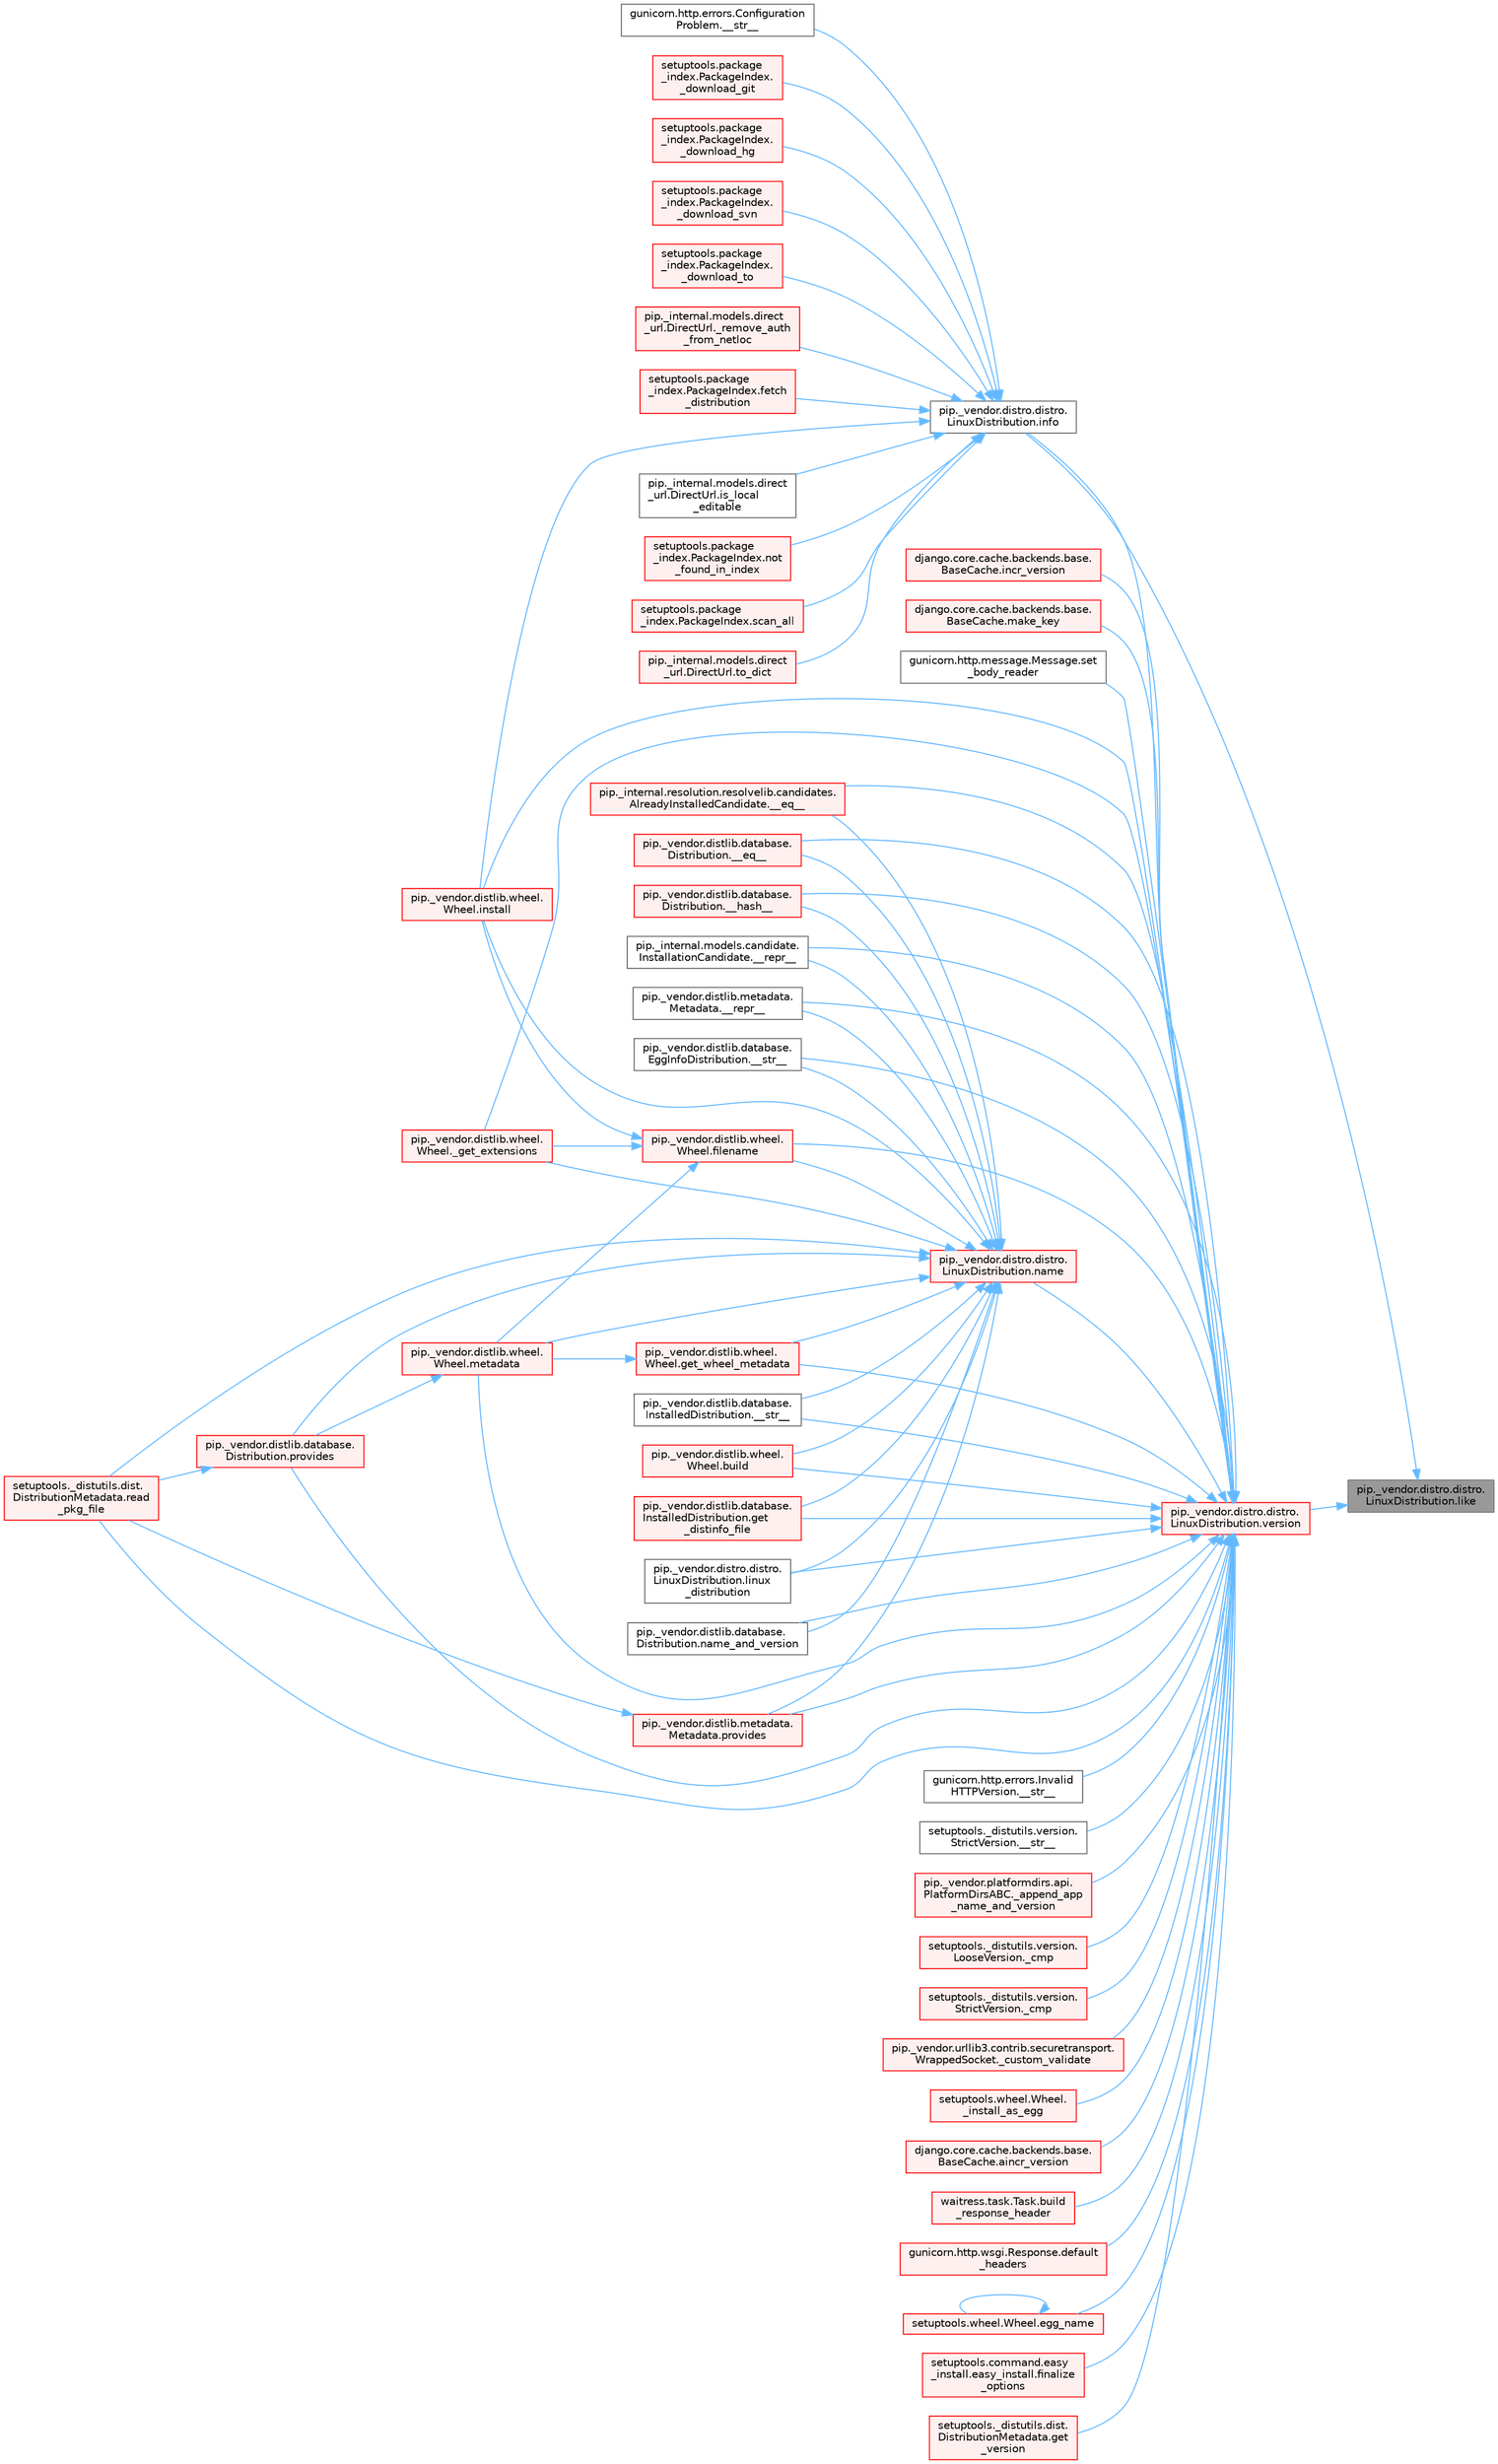 digraph "pip._vendor.distro.distro.LinuxDistribution.like"
{
 // LATEX_PDF_SIZE
  bgcolor="transparent";
  edge [fontname=Helvetica,fontsize=10,labelfontname=Helvetica,labelfontsize=10];
  node [fontname=Helvetica,fontsize=10,shape=box,height=0.2,width=0.4];
  rankdir="RL";
  Node1 [id="Node000001",label="pip._vendor.distro.distro.\lLinuxDistribution.like",height=0.2,width=0.4,color="gray40", fillcolor="grey60", style="filled", fontcolor="black",tooltip=" "];
  Node1 -> Node2 [id="edge1_Node000001_Node000002",dir="back",color="steelblue1",style="solid",tooltip=" "];
  Node2 [id="Node000002",label="pip._vendor.distro.distro.\lLinuxDistribution.info",height=0.2,width=0.4,color="grey40", fillcolor="white", style="filled",URL="$classpip_1_1__vendor_1_1distro_1_1distro_1_1_linux_distribution.html#a006af842ff29a5797a718d5b6f853c95",tooltip=" "];
  Node2 -> Node3 [id="edge2_Node000002_Node000003",dir="back",color="steelblue1",style="solid",tooltip=" "];
  Node3 [id="Node000003",label="gunicorn.http.errors.Configuration\lProblem.__str__",height=0.2,width=0.4,color="grey40", fillcolor="white", style="filled",URL="$classgunicorn_1_1http_1_1errors_1_1_configuration_problem.html#a08b541e472ddcb99f48f882331f9c633",tooltip=" "];
  Node2 -> Node4 [id="edge3_Node000002_Node000004",dir="back",color="steelblue1",style="solid",tooltip=" "];
  Node4 [id="Node000004",label="setuptools.package\l_index.PackageIndex.\l_download_git",height=0.2,width=0.4,color="red", fillcolor="#FFF0F0", style="filled",URL="$classsetuptools_1_1package__index_1_1_package_index.html#ab1314a1d26917b0a04cc8ece0032d7e3",tooltip=" "];
  Node2 -> Node10 [id="edge4_Node000002_Node000010",dir="back",color="steelblue1",style="solid",tooltip=" "];
  Node10 [id="Node000010",label="setuptools.package\l_index.PackageIndex.\l_download_hg",height=0.2,width=0.4,color="red", fillcolor="#FFF0F0", style="filled",URL="$classsetuptools_1_1package__index_1_1_package_index.html#a0ee548df8c0f94ba441bcd80fa3e5103",tooltip=" "];
  Node2 -> Node11 [id="edge5_Node000002_Node000011",dir="back",color="steelblue1",style="solid",tooltip=" "];
  Node11 [id="Node000011",label="setuptools.package\l_index.PackageIndex.\l_download_svn",height=0.2,width=0.4,color="red", fillcolor="#FFF0F0", style="filled",URL="$classsetuptools_1_1package__index_1_1_package_index.html#a81dace6f0ecf75081f9fad736c19f0ad",tooltip=" "];
  Node2 -> Node14 [id="edge6_Node000002_Node000014",dir="back",color="steelblue1",style="solid",tooltip=" "];
  Node14 [id="Node000014",label="setuptools.package\l_index.PackageIndex.\l_download_to",height=0.2,width=0.4,color="red", fillcolor="#FFF0F0", style="filled",URL="$classsetuptools_1_1package__index_1_1_package_index.html#aeccafd2a1047436cd2ad36119fea849c",tooltip=" "];
  Node2 -> Node15 [id="edge7_Node000002_Node000015",dir="back",color="steelblue1",style="solid",tooltip=" "];
  Node15 [id="Node000015",label="pip._internal.models.direct\l_url.DirectUrl._remove_auth\l_from_netloc",height=0.2,width=0.4,color="red", fillcolor="#FFF0F0", style="filled",URL="$classpip_1_1__internal_1_1models_1_1direct__url_1_1_direct_url.html#a67ca6b45b59c3d0c5c365e6c201f8606",tooltip=" "];
  Node2 -> Node7 [id="edge8_Node000002_Node000007",dir="back",color="steelblue1",style="solid",tooltip=" "];
  Node7 [id="Node000007",label="setuptools.package\l_index.PackageIndex.fetch\l_distribution",height=0.2,width=0.4,color="red", fillcolor="#FFF0F0", style="filled",URL="$classsetuptools_1_1package__index_1_1_package_index.html#ac5576b29d3cea2f46cf7f84d7a991cbe",tooltip=" "];
  Node2 -> Node594 [id="edge9_Node000002_Node000594",dir="back",color="steelblue1",style="solid",tooltip=" "];
  Node594 [id="Node000594",label="pip._vendor.distlib.wheel.\lWheel.install",height=0.2,width=0.4,color="red", fillcolor="#FFF0F0", style="filled",URL="$classpip_1_1__vendor_1_1distlib_1_1wheel_1_1_wheel.html#a2d42ca18eda62d320111afef46504f5c",tooltip=" "];
  Node2 -> Node595 [id="edge10_Node000002_Node000595",dir="back",color="steelblue1",style="solid",tooltip=" "];
  Node595 [id="Node000595",label="pip._internal.models.direct\l_url.DirectUrl.is_local\l_editable",height=0.2,width=0.4,color="grey40", fillcolor="white", style="filled",URL="$classpip_1_1__internal_1_1models_1_1direct__url_1_1_direct_url.html#acbbe586323346ab82ae87486b6df5530",tooltip=" "];
  Node2 -> Node596 [id="edge11_Node000002_Node000596",dir="back",color="steelblue1",style="solid",tooltip=" "];
  Node596 [id="Node000596",label="setuptools.package\l_index.PackageIndex.not\l_found_in_index",height=0.2,width=0.4,color="red", fillcolor="#FFF0F0", style="filled",URL="$classsetuptools_1_1package__index_1_1_package_index.html#a84e2a83509f553cd8357b38ff525fa10",tooltip=" "];
  Node2 -> Node599 [id="edge12_Node000002_Node000599",dir="back",color="steelblue1",style="solid",tooltip=" "];
  Node599 [id="Node000599",label="setuptools.package\l_index.PackageIndex.scan_all",height=0.2,width=0.4,color="red", fillcolor="#FFF0F0", style="filled",URL="$classsetuptools_1_1package__index_1_1_package_index.html#ac9b166c96ce16e09e23ab0603a253c33",tooltip=" "];
  Node2 -> Node17 [id="edge13_Node000002_Node000017",dir="back",color="steelblue1",style="solid",tooltip=" "];
  Node17 [id="Node000017",label="pip._internal.models.direct\l_url.DirectUrl.to_dict",height=0.2,width=0.4,color="red", fillcolor="#FFF0F0", style="filled",URL="$classpip_1_1__internal_1_1models_1_1direct__url_1_1_direct_url.html#ab3a05143f7057bf300597cd147dadaa3",tooltip=" "];
  Node1 -> Node3179 [id="edge14_Node000001_Node003179",dir="back",color="steelblue1",style="solid",tooltip=" "];
  Node3179 [id="Node003179",label="pip._vendor.distro.distro.\lLinuxDistribution.version",height=0.2,width=0.4,color="red", fillcolor="#FFF0F0", style="filled",URL="$classpip_1_1__vendor_1_1distro_1_1distro_1_1_linux_distribution.html#a35f4d1557d49774f4cb5c3f52fca0676",tooltip=" "];
  Node3179 -> Node967 [id="edge15_Node003179_Node000967",dir="back",color="steelblue1",style="solid",tooltip=" "];
  Node967 [id="Node000967",label="pip._internal.resolution.resolvelib.candidates.\lAlreadyInstalledCandidate.__eq__",height=0.2,width=0.4,color="red", fillcolor="#FFF0F0", style="filled",URL="$classpip_1_1__internal_1_1resolution_1_1resolvelib_1_1candidates_1_1_already_installed_candidate.html#a94393be14236fb68b64ac2b9f1e89d53",tooltip=" "];
  Node3179 -> Node968 [id="edge16_Node003179_Node000968",dir="back",color="steelblue1",style="solid",tooltip=" "];
  Node968 [id="Node000968",label="pip._vendor.distlib.database.\lDistribution.__eq__",height=0.2,width=0.4,color="red", fillcolor="#FFF0F0", style="filled",URL="$classpip_1_1__vendor_1_1distlib_1_1database_1_1_distribution.html#aba7030b239fad6f8faac6fcb9bec27c2",tooltip=" "];
  Node3179 -> Node982 [id="edge17_Node003179_Node000982",dir="back",color="steelblue1",style="solid",tooltip=" "];
  Node982 [id="Node000982",label="pip._vendor.distlib.database.\lDistribution.__hash__",height=0.2,width=0.4,color="red", fillcolor="#FFF0F0", style="filled",URL="$classpip_1_1__vendor_1_1distlib_1_1database_1_1_distribution.html#af9d117c9909f8cbf07f12c723b145c3b",tooltip=" "];
  Node3179 -> Node259 [id="edge18_Node003179_Node000259",dir="back",color="steelblue1",style="solid",tooltip=" "];
  Node259 [id="Node000259",label="pip._internal.models.candidate.\lInstallationCandidate.__repr__",height=0.2,width=0.4,color="grey40", fillcolor="white", style="filled",URL="$classpip_1_1__internal_1_1models_1_1candidate_1_1_installation_candidate.html#a49ee1c1d2c89b1877a103e615b0b1d0b",tooltip=" "];
  Node3179 -> Node1000 [id="edge19_Node003179_Node001000",dir="back",color="steelblue1",style="solid",tooltip=" "];
  Node1000 [id="Node001000",label="pip._vendor.distlib.metadata.\lMetadata.__repr__",height=0.2,width=0.4,color="grey40", fillcolor="white", style="filled",URL="$classpip_1_1__vendor_1_1distlib_1_1metadata_1_1_metadata.html#a74bb36abb79e822c290a5b685c928143",tooltip=" "];
  Node3179 -> Node2748 [id="edge20_Node003179_Node002748",dir="back",color="steelblue1",style="solid",tooltip=" "];
  Node2748 [id="Node002748",label="gunicorn.http.errors.Invalid\lHTTPVersion.__str__",height=0.2,width=0.4,color="grey40", fillcolor="white", style="filled",URL="$classgunicorn_1_1http_1_1errors_1_1_invalid_h_t_t_p_version.html#a999e842d9532ffbcead19ce2d4a279ba",tooltip=" "];
  Node3179 -> Node1023 [id="edge21_Node003179_Node001023",dir="back",color="steelblue1",style="solid",tooltip=" "];
  Node1023 [id="Node001023",label="pip._vendor.distlib.database.\lEggInfoDistribution.__str__",height=0.2,width=0.4,color="grey40", fillcolor="white", style="filled",URL="$classpip_1_1__vendor_1_1distlib_1_1database_1_1_egg_info_distribution.html#af41b6da57632e98e70bc1048b804289f",tooltip=" "];
  Node3179 -> Node1024 [id="edge22_Node003179_Node001024",dir="back",color="steelblue1",style="solid",tooltip=" "];
  Node1024 [id="Node001024",label="pip._vendor.distlib.database.\lInstalledDistribution.__str__",height=0.2,width=0.4,color="grey40", fillcolor="white", style="filled",URL="$classpip_1_1__vendor_1_1distlib_1_1database_1_1_installed_distribution.html#a3650cd463a3185da518af72cc8ac9411",tooltip=" "];
  Node3179 -> Node2749 [id="edge23_Node003179_Node002749",dir="back",color="steelblue1",style="solid",tooltip=" "];
  Node2749 [id="Node002749",label="setuptools._distutils.version.\lStrictVersion.__str__",height=0.2,width=0.4,color="grey40", fillcolor="white", style="filled",URL="$classsetuptools_1_1__distutils_1_1version_1_1_strict_version.html#a8d088ea2b9ec20a54671c466e9f82d72",tooltip=" "];
  Node3179 -> Node2750 [id="edge24_Node003179_Node002750",dir="back",color="steelblue1",style="solid",tooltip=" "];
  Node2750 [id="Node002750",label="pip._vendor.platformdirs.api.\lPlatformDirsABC._append_app\l_name_and_version",height=0.2,width=0.4,color="red", fillcolor="#FFF0F0", style="filled",URL="$classpip_1_1__vendor_1_1platformdirs_1_1api_1_1_platform_dirs_a_b_c.html#ae786f3f45abba6f0a283b9ccbc98e626",tooltip=" "];
  Node3179 -> Node2780 [id="edge25_Node003179_Node002780",dir="back",color="steelblue1",style="solid",tooltip=" "];
  Node2780 [id="Node002780",label="setuptools._distutils.version.\lLooseVersion._cmp",height=0.2,width=0.4,color="red", fillcolor="#FFF0F0", style="filled",URL="$classsetuptools_1_1__distutils_1_1version_1_1_loose_version.html#ae34a75c3977228cbb3f658b87d7a8302",tooltip=" "];
  Node3179 -> Node2786 [id="edge26_Node003179_Node002786",dir="back",color="steelblue1",style="solid",tooltip=" "];
  Node2786 [id="Node002786",label="setuptools._distutils.version.\lStrictVersion._cmp",height=0.2,width=0.4,color="red", fillcolor="#FFF0F0", style="filled",URL="$classsetuptools_1_1__distutils_1_1version_1_1_strict_version.html#a4ee1ca0787935f5c04b658198e72c56b",tooltip=" "];
  Node3179 -> Node103 [id="edge27_Node003179_Node000103",dir="back",color="steelblue1",style="solid",tooltip=" "];
  Node103 [id="Node000103",label="pip._vendor.urllib3.contrib.securetransport.\lWrappedSocket._custom_validate",height=0.2,width=0.4,color="red", fillcolor="#FFF0F0", style="filled",URL="$classpip_1_1__vendor_1_1urllib3_1_1contrib_1_1securetransport_1_1_wrapped_socket.html#a792d7036b5574cd74ffbf75a1d40e8ea",tooltip=" "];
  Node3179 -> Node578 [id="edge28_Node003179_Node000578",dir="back",color="steelblue1",style="solid",tooltip=" "];
  Node578 [id="Node000578",label="pip._vendor.distlib.wheel.\lWheel._get_extensions",height=0.2,width=0.4,color="red", fillcolor="#FFF0F0", style="filled",URL="$classpip_1_1__vendor_1_1distlib_1_1wheel_1_1_wheel.html#a73a762e18348cb6866fe316c4796fb50",tooltip=" "];
  Node3179 -> Node2713 [id="edge29_Node003179_Node002713",dir="back",color="steelblue1",style="solid",tooltip=" "];
  Node2713 [id="Node002713",label="setuptools.wheel.Wheel.\l_install_as_egg",height=0.2,width=0.4,color="red", fillcolor="#FFF0F0", style="filled",URL="$classsetuptools_1_1wheel_1_1_wheel.html#a90dcd30b57aed6e637f73721a1f89a52",tooltip=" "];
  Node3179 -> Node2787 [id="edge30_Node003179_Node002787",dir="back",color="steelblue1",style="solid",tooltip=" "];
  Node2787 [id="Node002787",label="django.core.cache.backends.base.\lBaseCache.aincr_version",height=0.2,width=0.4,color="red", fillcolor="#FFF0F0", style="filled",URL="$classdjango_1_1core_1_1cache_1_1backends_1_1base_1_1_base_cache.html#a5bdde3e56edd5e24f410210663fe1ae3",tooltip=" "];
  Node3179 -> Node1165 [id="edge31_Node003179_Node001165",dir="back",color="steelblue1",style="solid",tooltip=" "];
  Node1165 [id="Node001165",label="pip._vendor.distlib.wheel.\lWheel.build",height=0.2,width=0.4,color="red", fillcolor="#FFF0F0", style="filled",URL="$classpip_1_1__vendor_1_1distlib_1_1wheel_1_1_wheel.html#ac210c34fbaf3d638f1aef7af5627e002",tooltip=" "];
  Node3179 -> Node2789 [id="edge32_Node003179_Node002789",dir="back",color="steelblue1",style="solid",tooltip=" "];
  Node2789 [id="Node002789",label="waitress.task.Task.build\l_response_header",height=0.2,width=0.4,color="red", fillcolor="#FFF0F0", style="filled",URL="$classwaitress_1_1task_1_1_task.html#a4f20433be6bea4c797bfeb62408b997e",tooltip=" "];
  Node3179 -> Node2791 [id="edge33_Node003179_Node002791",dir="back",color="steelblue1",style="solid",tooltip=" "];
  Node2791 [id="Node002791",label="gunicorn.http.wsgi.Response.default\l_headers",height=0.2,width=0.4,color="red", fillcolor="#FFF0F0", style="filled",URL="$classgunicorn_1_1http_1_1wsgi_1_1_response.html#ae615d5cc5b4aac5adc56ef0e39c42d37",tooltip=" "];
  Node3179 -> Node2716 [id="edge34_Node003179_Node002716",dir="back",color="steelblue1",style="solid",tooltip=" "];
  Node2716 [id="Node002716",label="setuptools.wheel.Wheel.egg_name",height=0.2,width=0.4,color="red", fillcolor="#FFF0F0", style="filled",URL="$classsetuptools_1_1wheel_1_1_wheel.html#ace57f96c61bc47f5ea2d223184a533f0",tooltip=" "];
  Node2716 -> Node2716 [id="edge35_Node002716_Node002716",dir="back",color="steelblue1",style="solid",tooltip=" "];
  Node3179 -> Node2253 [id="edge36_Node003179_Node002253",dir="back",color="steelblue1",style="solid",tooltip=" "];
  Node2253 [id="Node002253",label="pip._vendor.distlib.wheel.\lWheel.filename",height=0.2,width=0.4,color="red", fillcolor="#FFF0F0", style="filled",URL="$classpip_1_1__vendor_1_1distlib_1_1wheel_1_1_wheel.html#a396687a6caff7584126f2dec111900fd",tooltip=" "];
  Node2253 -> Node578 [id="edge37_Node002253_Node000578",dir="back",color="steelblue1",style="solid",tooltip=" "];
  Node2253 -> Node594 [id="edge38_Node002253_Node000594",dir="back",color="steelblue1",style="solid",tooltip=" "];
  Node2253 -> Node602 [id="edge39_Node002253_Node000602",dir="back",color="steelblue1",style="solid",tooltip=" "];
  Node602 [id="Node000602",label="pip._vendor.distlib.wheel.\lWheel.metadata",height=0.2,width=0.4,color="red", fillcolor="#FFF0F0", style="filled",URL="$classpip_1_1__vendor_1_1distlib_1_1wheel_1_1_wheel.html#a9e567ddb3165e2b2bdb2c358774b32a6",tooltip=" "];
  Node602 -> Node2364 [id="edge40_Node000602_Node002364",dir="back",color="steelblue1",style="solid",tooltip=" "];
  Node2364 [id="Node002364",label="pip._vendor.distlib.database.\lDistribution.provides",height=0.2,width=0.4,color="red", fillcolor="#FFF0F0", style="filled",URL="$classpip_1_1__vendor_1_1distlib_1_1database_1_1_distribution.html#a4de0a18091046a76d9f6e2c424a50f7a",tooltip=" "];
  Node2364 -> Node628 [id="edge41_Node002364_Node000628",dir="back",color="steelblue1",style="solid",tooltip=" "];
  Node628 [id="Node000628",label="setuptools._distutils.dist.\lDistributionMetadata.read\l_pkg_file",height=0.2,width=0.4,color="red", fillcolor="#FFF0F0", style="filled",URL="$classsetuptools_1_1__distutils_1_1dist_1_1_distribution_metadata.html#a7efe01ce942992105bfa0866706a2f20",tooltip=" "];
  Node3179 -> Node2796 [id="edge42_Node003179_Node002796",dir="back",color="steelblue1",style="solid",tooltip=" "];
  Node2796 [id="Node002796",label="setuptools.command.easy\l_install.easy_install.finalize\l_options",height=0.2,width=0.4,color="red", fillcolor="#FFF0F0", style="filled",URL="$classsetuptools_1_1command_1_1easy__install_1_1easy__install.html#a66bc28801c39ae65342cc621450d91d6",tooltip=" "];
  Node3179 -> Node1704 [id="edge43_Node003179_Node001704",dir="back",color="steelblue1",style="solid",tooltip=" "];
  Node1704 [id="Node001704",label="pip._vendor.distlib.database.\lInstalledDistribution.get\l_distinfo_file",height=0.2,width=0.4,color="red", fillcolor="#FFF0F0", style="filled",URL="$classpip_1_1__vendor_1_1distlib_1_1database_1_1_installed_distribution.html#a7be4b7ee5a90583117a35ee60ea24ced",tooltip=" "];
  Node3179 -> Node2797 [id="edge44_Node003179_Node002797",dir="back",color="steelblue1",style="solid",tooltip=" "];
  Node2797 [id="Node002797",label="setuptools._distutils.dist.\lDistributionMetadata.get\l_version",height=0.2,width=0.4,color="red", fillcolor="#FFF0F0", style="filled",URL="$classsetuptools_1_1__distutils_1_1dist_1_1_distribution_metadata.html#a1eca2b8a7cf2a75288edcc6055d3e28a",tooltip=" "];
  Node3179 -> Node2295 [id="edge45_Node003179_Node002295",dir="back",color="steelblue1",style="solid",tooltip=" "];
  Node2295 [id="Node002295",label="pip._vendor.distlib.wheel.\lWheel.get_wheel_metadata",height=0.2,width=0.4,color="red", fillcolor="#FFF0F0", style="filled",URL="$classpip_1_1__vendor_1_1distlib_1_1wheel_1_1_wheel.html#a66d906d4f1bf156d6c61f9265f2d34f2",tooltip=" "];
  Node2295 -> Node602 [id="edge46_Node002295_Node000602",dir="back",color="steelblue1",style="solid",tooltip=" "];
  Node3179 -> Node518 [id="edge47_Node003179_Node000518",dir="back",color="steelblue1",style="solid",tooltip=" "];
  Node518 [id="Node000518",label="django.core.cache.backends.base.\lBaseCache.incr_version",height=0.2,width=0.4,color="red", fillcolor="#FFF0F0", style="filled",URL="$classdjango_1_1core_1_1cache_1_1backends_1_1base_1_1_base_cache.html#a3ac7d74ffcfca67e2afee86ecf858b34",tooltip=" "];
  Node3179 -> Node2 [id="edge48_Node003179_Node000002",dir="back",color="steelblue1",style="solid",tooltip=" "];
  Node3179 -> Node594 [id="edge49_Node003179_Node000594",dir="back",color="steelblue1",style="solid",tooltip=" "];
  Node3179 -> Node2326 [id="edge50_Node003179_Node002326",dir="back",color="steelblue1",style="solid",tooltip=" "];
  Node2326 [id="Node002326",label="pip._vendor.distro.distro.\lLinuxDistribution.linux\l_distribution",height=0.2,width=0.4,color="grey40", fillcolor="white", style="filled",URL="$classpip_1_1__vendor_1_1distro_1_1distro_1_1_linux_distribution.html#a3babc6762bf16e331f59bf3b90d820ee",tooltip=" "];
  Node3179 -> Node2798 [id="edge51_Node003179_Node002798",dir="back",color="steelblue1",style="solid",tooltip=" "];
  Node2798 [id="Node002798",label="django.core.cache.backends.base.\lBaseCache.make_key",height=0.2,width=0.4,color="red", fillcolor="#FFF0F0", style="filled",URL="$classdjango_1_1core_1_1cache_1_1backends_1_1base_1_1_base_cache.html#a5f0fc765671e4fe6607242a26c62c4ba",tooltip=" "];
  Node3179 -> Node602 [id="edge52_Node003179_Node000602",dir="back",color="steelblue1",style="solid",tooltip=" "];
  Node3179 -> Node2842 [id="edge53_Node003179_Node002842",dir="back",color="steelblue1",style="solid",tooltip=" "];
  Node2842 [id="Node002842",label="pip._vendor.distro.distro.\lLinuxDistribution.name",height=0.2,width=0.4,color="red", fillcolor="#FFF0F0", style="filled",URL="$classpip_1_1__vendor_1_1distro_1_1distro_1_1_linux_distribution.html#a0f30009e5f86e89a27bd187e8a759e32",tooltip=" "];
  Node2842 -> Node967 [id="edge54_Node002842_Node000967",dir="back",color="steelblue1",style="solid",tooltip=" "];
  Node2842 -> Node968 [id="edge55_Node002842_Node000968",dir="back",color="steelblue1",style="solid",tooltip=" "];
  Node2842 -> Node982 [id="edge56_Node002842_Node000982",dir="back",color="steelblue1",style="solid",tooltip=" "];
  Node2842 -> Node259 [id="edge57_Node002842_Node000259",dir="back",color="steelblue1",style="solid",tooltip=" "];
  Node2842 -> Node1000 [id="edge58_Node002842_Node001000",dir="back",color="steelblue1",style="solid",tooltip=" "];
  Node2842 -> Node1023 [id="edge59_Node002842_Node001023",dir="back",color="steelblue1",style="solid",tooltip=" "];
  Node2842 -> Node1024 [id="edge60_Node002842_Node001024",dir="back",color="steelblue1",style="solid",tooltip=" "];
  Node2842 -> Node578 [id="edge61_Node002842_Node000578",dir="back",color="steelblue1",style="solid",tooltip=" "];
  Node2842 -> Node1165 [id="edge62_Node002842_Node001165",dir="back",color="steelblue1",style="solid",tooltip=" "];
  Node2842 -> Node2253 [id="edge63_Node002842_Node002253",dir="back",color="steelblue1",style="solid",tooltip=" "];
  Node2842 -> Node1704 [id="edge64_Node002842_Node001704",dir="back",color="steelblue1",style="solid",tooltip=" "];
  Node2842 -> Node2295 [id="edge65_Node002842_Node002295",dir="back",color="steelblue1",style="solid",tooltip=" "];
  Node2842 -> Node594 [id="edge66_Node002842_Node000594",dir="back",color="steelblue1",style="solid",tooltip=" "];
  Node2842 -> Node2326 [id="edge67_Node002842_Node002326",dir="back",color="steelblue1",style="solid",tooltip=" "];
  Node2842 -> Node602 [id="edge68_Node002842_Node000602",dir="back",color="steelblue1",style="solid",tooltip=" "];
  Node2842 -> Node2339 [id="edge69_Node002842_Node002339",dir="back",color="steelblue1",style="solid",tooltip=" "];
  Node2339 [id="Node002339",label="pip._vendor.distlib.database.\lDistribution.name_and_version",height=0.2,width=0.4,color="grey40", fillcolor="white", style="filled",URL="$classpip_1_1__vendor_1_1distlib_1_1database_1_1_distribution.html#a2241c5256fd247c1fa728b0aef0289ee",tooltip=" "];
  Node2842 -> Node2364 [id="edge70_Node002842_Node002364",dir="back",color="steelblue1",style="solid",tooltip=" "];
  Node2842 -> Node2369 [id="edge71_Node002842_Node002369",dir="back",color="steelblue1",style="solid",tooltip=" "];
  Node2369 [id="Node002369",label="pip._vendor.distlib.metadata.\lMetadata.provides",height=0.2,width=0.4,color="red", fillcolor="#FFF0F0", style="filled",URL="$classpip_1_1__vendor_1_1distlib_1_1metadata_1_1_metadata.html#ae53753d7d2db182469e417659e3d3d2f",tooltip=" "];
  Node2369 -> Node628 [id="edge72_Node002369_Node000628",dir="back",color="steelblue1",style="solid",tooltip=" "];
  Node2842 -> Node628 [id="edge73_Node002842_Node000628",dir="back",color="steelblue1",style="solid",tooltip=" "];
  Node3179 -> Node2339 [id="edge74_Node003179_Node002339",dir="back",color="steelblue1",style="solid",tooltip=" "];
  Node3179 -> Node2364 [id="edge75_Node003179_Node002364",dir="back",color="steelblue1",style="solid",tooltip=" "];
  Node3179 -> Node2369 [id="edge76_Node003179_Node002369",dir="back",color="steelblue1",style="solid",tooltip=" "];
  Node3179 -> Node628 [id="edge77_Node003179_Node000628",dir="back",color="steelblue1",style="solid",tooltip=" "];
  Node3179 -> Node2843 [id="edge78_Node003179_Node002843",dir="back",color="steelblue1",style="solid",tooltip=" "];
  Node2843 [id="Node002843",label="gunicorn.http.message.Message.set\l_body_reader",height=0.2,width=0.4,color="grey40", fillcolor="white", style="filled",URL="$classgunicorn_1_1http_1_1message_1_1_message.html#aef68376778a5f5000498cd026c7e8abe",tooltip=" "];
}
